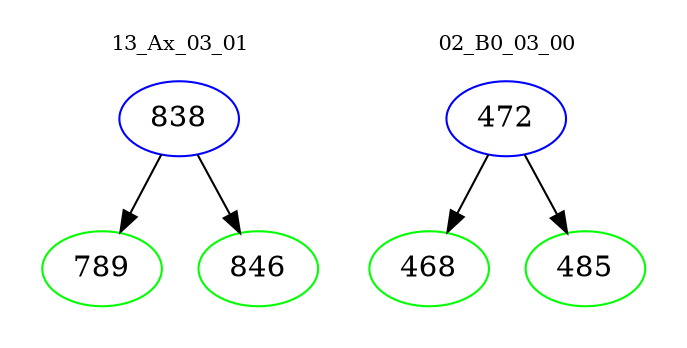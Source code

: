 digraph{
subgraph cluster_0 {
color = white
label = "13_Ax_03_01";
fontsize=10;
T0_838 [label="838", color="blue"]
T0_838 -> T0_789 [color="black"]
T0_789 [label="789", color="green"]
T0_838 -> T0_846 [color="black"]
T0_846 [label="846", color="green"]
}
subgraph cluster_1 {
color = white
label = "02_B0_03_00";
fontsize=10;
T1_472 [label="472", color="blue"]
T1_472 -> T1_468 [color="black"]
T1_468 [label="468", color="green"]
T1_472 -> T1_485 [color="black"]
T1_485 [label="485", color="green"]
}
}
